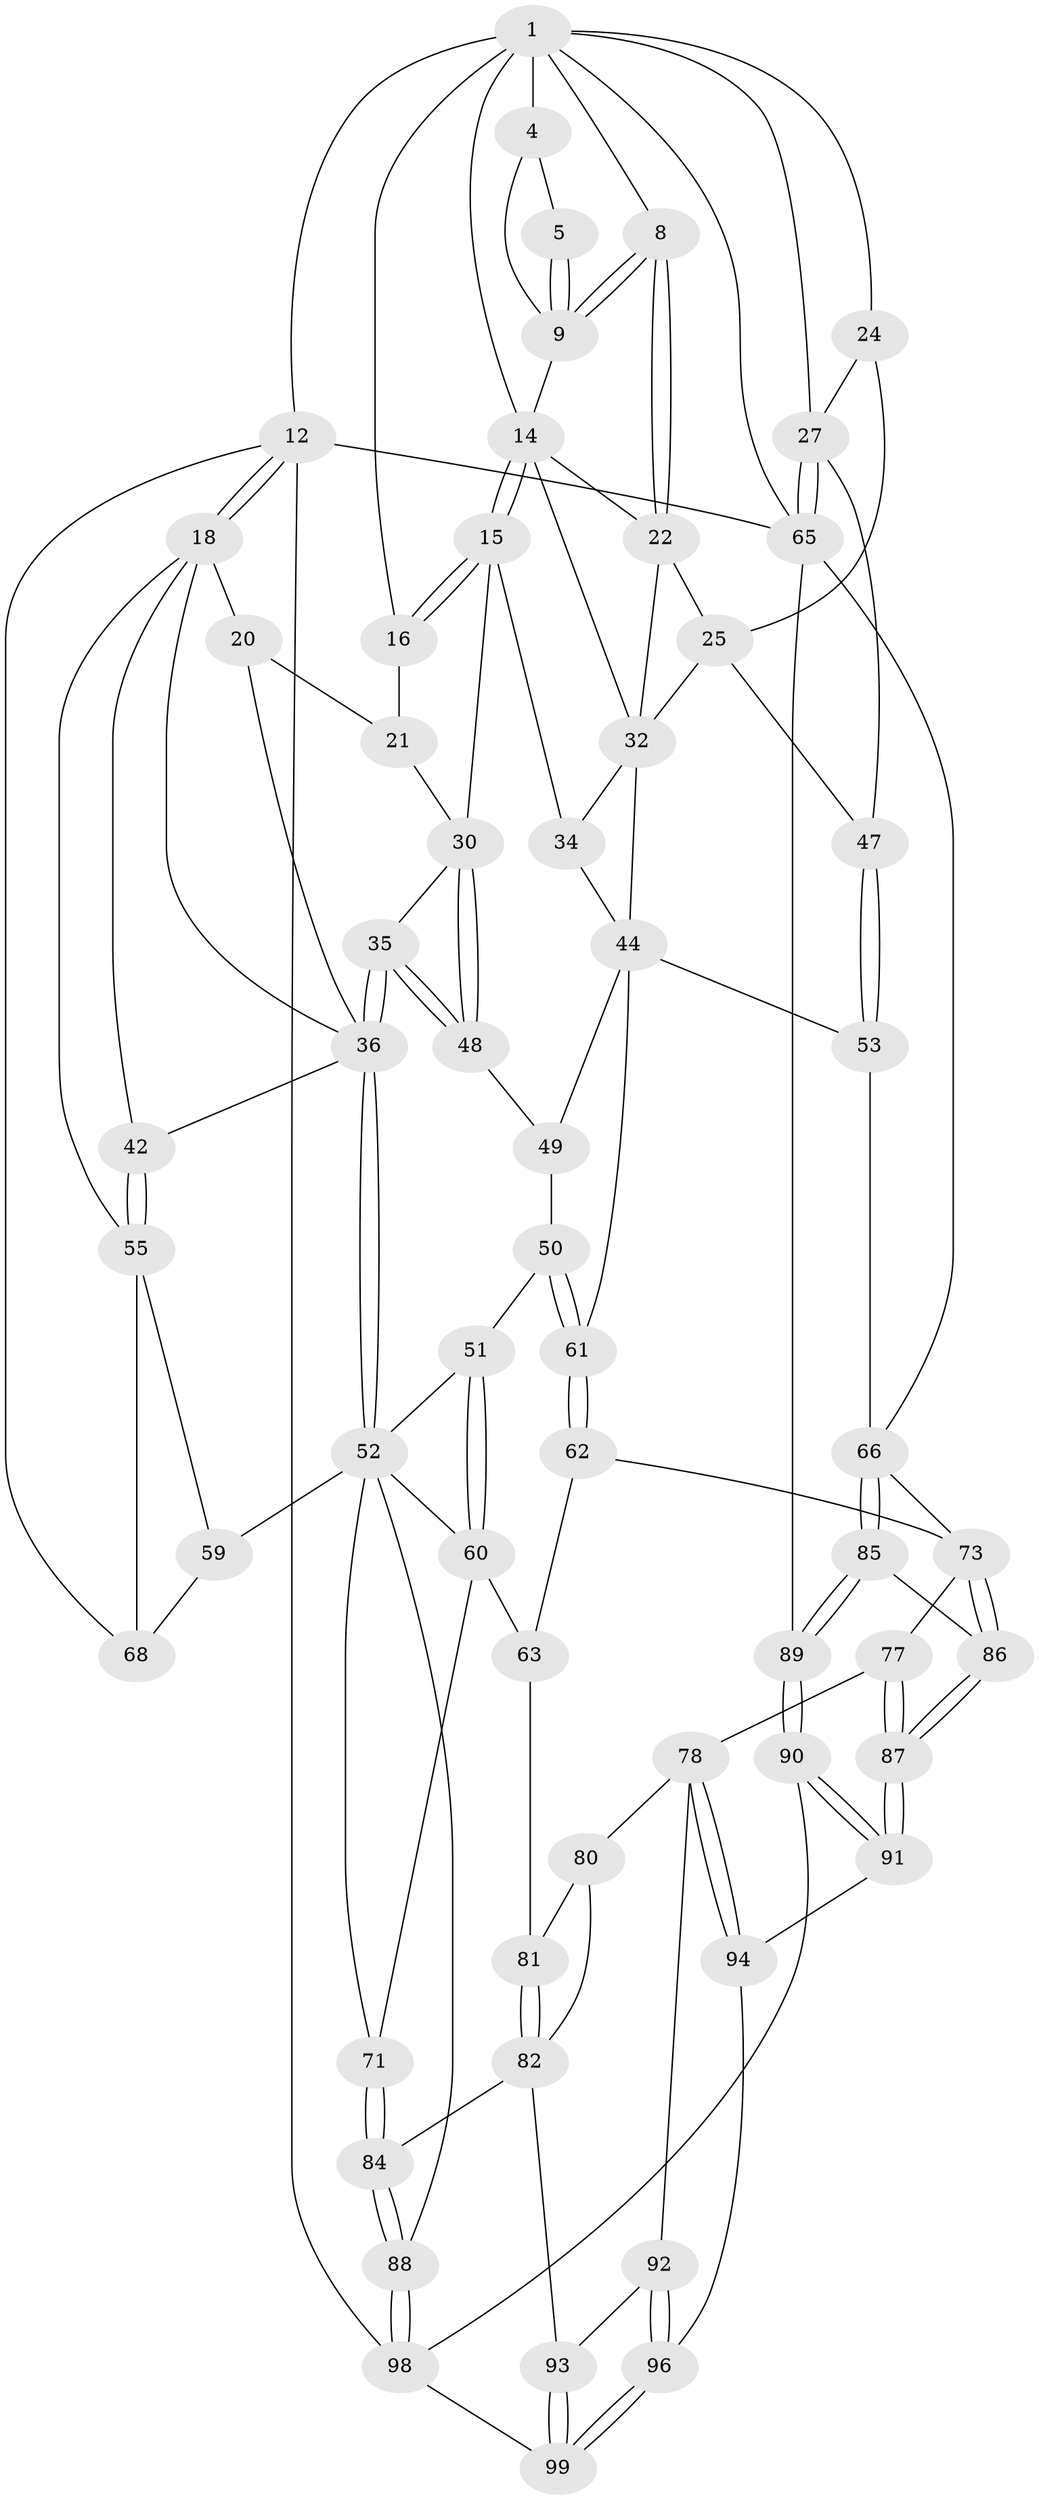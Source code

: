 // original degree distribution, {3: 0.03, 4: 0.23, 5: 0.51, 6: 0.23}
// Generated by graph-tools (version 1.1) at 2025/21/03/04/25 18:21:03]
// undirected, 60 vertices, 139 edges
graph export_dot {
graph [start="1"]
  node [color=gray90,style=filled];
  1 [pos="+0.7676189728453257+0",super="+2+6"];
  4 [pos="+0.6680863784825342+0.024730213179067193"];
  5 [pos="+0.6778967147095607+0.0062898522563332076"];
  8 [pos="+0.7943457861136155+0.09033561492924831"];
  9 [pos="+0.7801956869705704+0.09191092373228041",super="+10"];
  12 [pos="+0+0",super="+69"];
  14 [pos="+0.5497834371520461+0.16009556525767293",super="+17"];
  15 [pos="+0.5455452430073954+0.16518060548546534",super="+29"];
  16 [pos="+0.29631190702737636+0.047087573378130784"];
  18 [pos="+0+0",super="+40+19"];
  20 [pos="+0.20505548092416329+0.15586804149955374"];
  21 [pos="+0.24732784148746756+0.13082885077456782"];
  22 [pos="+0.7669223839088194+0.21810647922653806",super="+26"];
  24 [pos="+0.9165892654928447+0.23926672542791244"];
  25 [pos="+0.8671212334238261+0.27121445696357027",super="+46"];
  27 [pos="+1+0.3430635364155442",super="+28"];
  30 [pos="+0.5111368885626234+0.21466714396598138",super="+31"];
  32 [pos="+0.7540811011031513+0.26879289942869566",super="+33+43"];
  34 [pos="+0.6235209440186366+0.31543649595229395"];
  35 [pos="+0.33910004251041953+0.36230139922956356"];
  36 [pos="+0.3167132128384291+0.3888938827894109",super="+37"];
  42 [pos="+0.026187782827625954+0.4411257303605188"];
  44 [pos="+0.6668621609357848+0.4463167438690078",super="+54+45"];
  47 [pos="+0.8720987893274522+0.3959870133504139"];
  48 [pos="+0.49969321926206367+0.3550522510129064"];
  49 [pos="+0.5032643843548807+0.37039390098923725"];
  50 [pos="+0.4550384745830688+0.4576696799324168"];
  51 [pos="+0.441601156272149+0.4559625317524577"];
  52 [pos="+0.32958865469407095+0.4149406786278839",super="+57"];
  53 [pos="+0.8411778632162557+0.574828454619835"];
  55 [pos="+0+0.49054538870959197",super="+56"];
  59 [pos="+0.01702400353606403+0.5303720251959592",super="+76"];
  60 [pos="+0.3640691101046229+0.6367144226206743",super="+64"];
  61 [pos="+0.5713991734709414+0.5600273078452347"];
  62 [pos="+0.5538526640999242+0.602089803164692"];
  63 [pos="+0.5076951805445825+0.6329335861807754"];
  65 [pos="+1+0.5656341693537972",super="+70"];
  66 [pos="+0.9415728393424342+0.5976888060816108",super="+67"];
  68 [pos="+0+1"];
  71 [pos="+0.34430713749514275+0.7244460412422029"];
  73 [pos="+0.8337416108782708+0.6587391386692225",super="+74"];
  77 [pos="+0.6434521639946811+0.7915932658468845"];
  78 [pos="+0.5901740668340516+0.8284895841297958",super="+79"];
  80 [pos="+0.5539744178372685+0.816132770021939"];
  81 [pos="+0.5079168016372405+0.667234739118652"];
  82 [pos="+0.4551405243446881+0.8173896571769959",super="+83"];
  84 [pos="+0.3482802909215013+0.7957330318871829"];
  85 [pos="+0.9591420096516647+0.8217471766057286"];
  86 [pos="+0.8268131395782631+0.7038966124296117"];
  87 [pos="+0.7739841532554632+0.829880980179672"];
  88 [pos="+0.22636221667440598+0.8566773481781037"];
  89 [pos="+1+1"];
  90 [pos="+0.9994114687034282+1"];
  91 [pos="+0.8472200672768591+1"];
  92 [pos="+0.5401865463095712+0.8896514389607273"];
  93 [pos="+0.4094121325360003+0.8849807296875907"];
  94 [pos="+0.6216206436373672+0.9112163854239616",super="+95"];
  96 [pos="+0.5318809011022234+0.970313865288415"];
  98 [pos="+0.30156147514114984+1",super="+100"];
  99 [pos="+0.40717347505541307+1"];
  1 -- 16;
  1 -- 4;
  1 -- 12 [weight=2];
  1 -- 14;
  1 -- 8;
  1 -- 24;
  1 -- 27;
  1 -- 65;
  4 -- 5;
  4 -- 9;
  5 -- 9;
  5 -- 9;
  8 -- 9;
  8 -- 9;
  8 -- 22;
  8 -- 22;
  9 -- 14;
  12 -- 18;
  12 -- 18;
  12 -- 65;
  12 -- 98;
  12 -- 68;
  14 -- 15;
  14 -- 15;
  14 -- 32;
  14 -- 22;
  15 -- 16;
  15 -- 16;
  15 -- 34;
  15 -- 30;
  16 -- 21;
  18 -- 42;
  18 -- 55;
  18 -- 20;
  18 -- 36;
  20 -- 21;
  20 -- 36;
  21 -- 30;
  22 -- 32;
  22 -- 25;
  24 -- 25;
  24 -- 27;
  25 -- 32;
  25 -- 47;
  27 -- 65;
  27 -- 65;
  27 -- 47;
  30 -- 48;
  30 -- 48;
  30 -- 35;
  32 -- 34;
  32 -- 44;
  34 -- 44;
  35 -- 36;
  35 -- 36;
  35 -- 48;
  35 -- 48;
  36 -- 52;
  36 -- 52;
  36 -- 42;
  42 -- 55;
  42 -- 55;
  44 -- 61;
  44 -- 53;
  44 -- 49;
  47 -- 53;
  47 -- 53;
  48 -- 49;
  49 -- 50;
  50 -- 51;
  50 -- 61;
  50 -- 61;
  51 -- 52;
  51 -- 60;
  51 -- 60;
  52 -- 71;
  52 -- 88;
  52 -- 59 [weight=2];
  52 -- 60;
  53 -- 66;
  55 -- 59;
  55 -- 68;
  59 -- 68;
  60 -- 71;
  60 -- 63;
  61 -- 62;
  61 -- 62;
  62 -- 63;
  62 -- 73;
  63 -- 81;
  65 -- 66;
  65 -- 89;
  66 -- 85;
  66 -- 85;
  66 -- 73;
  71 -- 84;
  71 -- 84;
  73 -- 86;
  73 -- 86;
  73 -- 77;
  77 -- 78;
  77 -- 87;
  77 -- 87;
  78 -- 94;
  78 -- 94;
  78 -- 80;
  78 -- 92;
  80 -- 81;
  80 -- 82;
  81 -- 82;
  81 -- 82;
  82 -- 84;
  82 -- 93;
  84 -- 88;
  84 -- 88;
  85 -- 86;
  85 -- 89;
  85 -- 89;
  86 -- 87;
  86 -- 87;
  87 -- 91;
  87 -- 91;
  88 -- 98;
  88 -- 98;
  89 -- 90;
  89 -- 90;
  90 -- 91;
  90 -- 91;
  90 -- 98;
  91 -- 94;
  92 -- 93;
  92 -- 96;
  92 -- 96;
  93 -- 99;
  93 -- 99;
  94 -- 96;
  96 -- 99;
  96 -- 99;
  98 -- 99;
}
